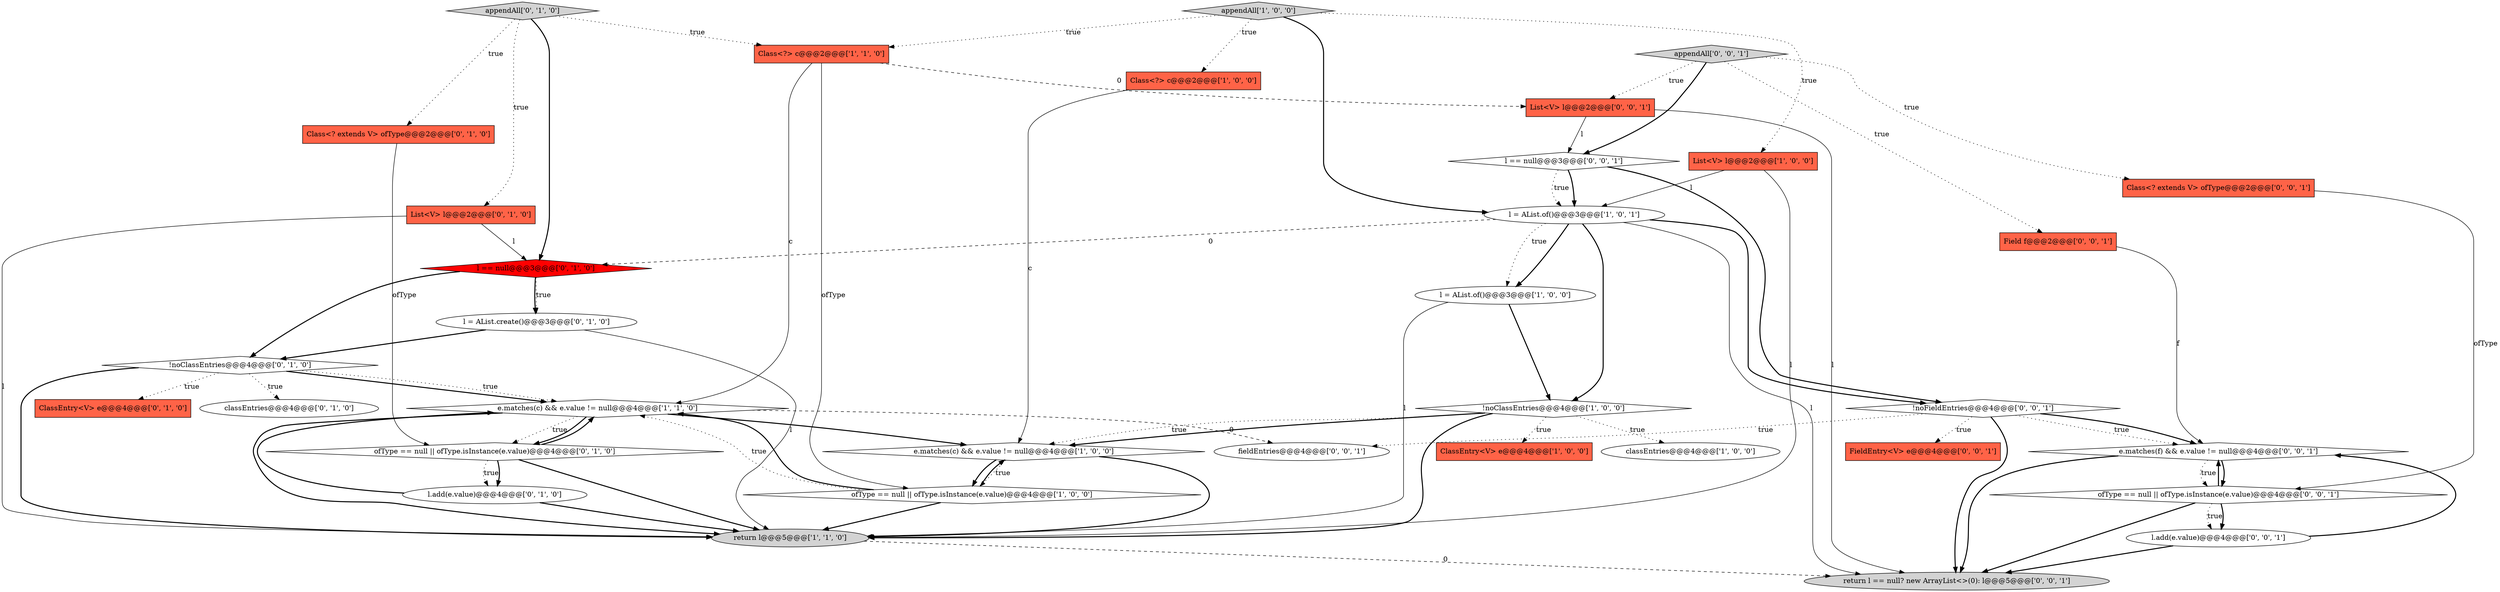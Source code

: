 digraph {
34 [style = filled, label = "return l == null? new ArrayList<>(0): l@@@5@@@['0', '0', '1']", fillcolor = lightgray, shape = ellipse image = "AAA0AAABBB3BBB"];
21 [style = filled, label = "l == null@@@3@@@['0', '1', '0']", fillcolor = red, shape = diamond image = "AAA1AAABBB2BBB"];
12 [style = filled, label = "l = AList.of()@@@3@@@['1', '0', '1']", fillcolor = white, shape = ellipse image = "AAA0AAABBB1BBB"];
9 [style = filled, label = "List<V> l@@@2@@@['1', '0', '0']", fillcolor = tomato, shape = box image = "AAA0AAABBB1BBB"];
15 [style = filled, label = "appendAll['0', '1', '0']", fillcolor = lightgray, shape = diamond image = "AAA0AAABBB2BBB"];
20 [style = filled, label = "l.add(e.value)@@@4@@@['0', '1', '0']", fillcolor = white, shape = ellipse image = "AAA0AAABBB2BBB"];
30 [style = filled, label = "Field f@@@2@@@['0', '0', '1']", fillcolor = tomato, shape = box image = "AAA0AAABBB3BBB"];
0 [style = filled, label = "l = AList.of()@@@3@@@['1', '0', '0']", fillcolor = white, shape = ellipse image = "AAA0AAABBB1BBB"];
16 [style = filled, label = "classEntries@@@4@@@['0', '1', '0']", fillcolor = white, shape = ellipse image = "AAA0AAABBB2BBB"];
24 [style = filled, label = "appendAll['0', '0', '1']", fillcolor = lightgray, shape = diamond image = "AAA0AAABBB3BBB"];
4 [style = filled, label = "ofType == null || ofType.isInstance(e.value)@@@4@@@['1', '0', '0']", fillcolor = white, shape = diamond image = "AAA0AAABBB1BBB"];
8 [style = filled, label = "Class<?> c@@@2@@@['1', '0', '0']", fillcolor = tomato, shape = box image = "AAA0AAABBB1BBB"];
1 [style = filled, label = "!noClassEntries@@@4@@@['1', '0', '0']", fillcolor = white, shape = diamond image = "AAA0AAABBB1BBB"];
13 [style = filled, label = "List<V> l@@@2@@@['0', '1', '0']", fillcolor = tomato, shape = box image = "AAA0AAABBB2BBB"];
19 [style = filled, label = "l = AList.create()@@@3@@@['0', '1', '0']", fillcolor = white, shape = ellipse image = "AAA0AAABBB2BBB"];
17 [style = filled, label = "ClassEntry<V> e@@@4@@@['0', '1', '0']", fillcolor = tomato, shape = box image = "AAA0AAABBB2BBB"];
3 [style = filled, label = "e.matches(c) && e.value != null@@@4@@@['1', '0', '0']", fillcolor = white, shape = diamond image = "AAA0AAABBB1BBB"];
25 [style = filled, label = "e.matches(f) && e.value != null@@@4@@@['0', '0', '1']", fillcolor = white, shape = diamond image = "AAA0AAABBB3BBB"];
10 [style = filled, label = "e.matches(c) && e.value != null@@@4@@@['1', '1', '0']", fillcolor = white, shape = diamond image = "AAA0AAABBB1BBB"];
22 [style = filled, label = "Class<? extends V> ofType@@@2@@@['0', '1', '0']", fillcolor = tomato, shape = box image = "AAA0AAABBB2BBB"];
29 [style = filled, label = "l.add(e.value)@@@4@@@['0', '0', '1']", fillcolor = white, shape = ellipse image = "AAA0AAABBB3BBB"];
14 [style = filled, label = "!noClassEntries@@@4@@@['0', '1', '0']", fillcolor = white, shape = diamond image = "AAA0AAABBB2BBB"];
2 [style = filled, label = "ClassEntry<V> e@@@4@@@['1', '0', '0']", fillcolor = tomato, shape = box image = "AAA0AAABBB1BBB"];
32 [style = filled, label = "!noFieldEntries@@@4@@@['0', '0', '1']", fillcolor = white, shape = diamond image = "AAA0AAABBB3BBB"];
28 [style = filled, label = "FieldEntry<V> e@@@4@@@['0', '0', '1']", fillcolor = tomato, shape = box image = "AAA0AAABBB3BBB"];
27 [style = filled, label = "l == null@@@3@@@['0', '0', '1']", fillcolor = white, shape = diamond image = "AAA0AAABBB3BBB"];
18 [style = filled, label = "ofType == null || ofType.isInstance(e.value)@@@4@@@['0', '1', '0']", fillcolor = white, shape = diamond image = "AAA0AAABBB2BBB"];
7 [style = filled, label = "classEntries@@@4@@@['1', '0', '0']", fillcolor = white, shape = ellipse image = "AAA0AAABBB1BBB"];
11 [style = filled, label = "Class<?> c@@@2@@@['1', '1', '0']", fillcolor = tomato, shape = box image = "AAA0AAABBB1BBB"];
31 [style = filled, label = "List<V> l@@@2@@@['0', '0', '1']", fillcolor = tomato, shape = box image = "AAA0AAABBB3BBB"];
6 [style = filled, label = "appendAll['1', '0', '0']", fillcolor = lightgray, shape = diamond image = "AAA0AAABBB1BBB"];
23 [style = filled, label = "ofType == null || ofType.isInstance(e.value)@@@4@@@['0', '0', '1']", fillcolor = white, shape = diamond image = "AAA0AAABBB3BBB"];
26 [style = filled, label = "Class<? extends V> ofType@@@2@@@['0', '0', '1']", fillcolor = tomato, shape = box image = "AAA0AAABBB3BBB"];
5 [style = filled, label = "return l@@@5@@@['1', '1', '0']", fillcolor = lightgray, shape = ellipse image = "AAA0AAABBB1BBB"];
33 [style = filled, label = "fieldEntries@@@4@@@['0', '0', '1']", fillcolor = white, shape = ellipse image = "AAA0AAABBB3BBB"];
10->18 [style = dotted, label="true"];
1->5 [style = bold, label=""];
22->18 [style = solid, label="ofType"];
4->10 [style = bold, label=""];
4->3 [style = bold, label=""];
10->18 [style = bold, label=""];
23->25 [style = bold, label=""];
32->28 [style = dotted, label="true"];
27->32 [style = bold, label=""];
21->19 [style = bold, label=""];
31->34 [style = solid, label="l"];
27->12 [style = bold, label=""];
25->34 [style = bold, label=""];
4->10 [style = dotted, label="true"];
15->21 [style = bold, label=""];
25->23 [style = bold, label=""];
0->5 [style = solid, label="l"];
24->31 [style = dotted, label="true"];
14->5 [style = bold, label=""];
20->10 [style = bold, label=""];
1->3 [style = bold, label=""];
30->25 [style = solid, label="f"];
12->32 [style = bold, label=""];
3->4 [style = dotted, label="true"];
14->10 [style = bold, label=""];
10->3 [style = bold, label=""];
29->25 [style = bold, label=""];
15->22 [style = dotted, label="true"];
24->30 [style = dotted, label="true"];
10->33 [style = dashed, label="0"];
32->34 [style = bold, label=""];
18->20 [style = dotted, label="true"];
29->34 [style = bold, label=""];
27->12 [style = dotted, label="true"];
12->1 [style = bold, label=""];
12->0 [style = bold, label=""];
3->4 [style = bold, label=""];
5->34 [style = dashed, label="0"];
14->10 [style = dotted, label="true"];
32->33 [style = dotted, label="true"];
11->4 [style = solid, label="ofType"];
12->21 [style = dashed, label="0"];
19->5 [style = solid, label="l"];
15->13 [style = dotted, label="true"];
1->3 [style = dotted, label="true"];
1->7 [style = dotted, label="true"];
9->12 [style = solid, label="l"];
31->27 [style = solid, label="l"];
14->17 [style = dotted, label="true"];
14->16 [style = dotted, label="true"];
8->3 [style = solid, label="c"];
11->10 [style = solid, label="c"];
12->34 [style = solid, label="l"];
3->5 [style = bold, label=""];
13->21 [style = solid, label="l"];
32->25 [style = dotted, label="true"];
18->20 [style = bold, label=""];
10->5 [style = bold, label=""];
19->14 [style = bold, label=""];
18->10 [style = bold, label=""];
6->9 [style = dotted, label="true"];
24->26 [style = dotted, label="true"];
11->31 [style = dashed, label="0"];
6->8 [style = dotted, label="true"];
0->1 [style = bold, label=""];
18->5 [style = bold, label=""];
21->19 [style = dotted, label="true"];
32->25 [style = bold, label=""];
15->11 [style = dotted, label="true"];
12->0 [style = dotted, label="true"];
23->34 [style = bold, label=""];
13->5 [style = solid, label="l"];
25->23 [style = dotted, label="true"];
6->11 [style = dotted, label="true"];
20->5 [style = bold, label=""];
23->29 [style = dotted, label="true"];
1->2 [style = dotted, label="true"];
9->5 [style = solid, label="l"];
26->23 [style = solid, label="ofType"];
23->29 [style = bold, label=""];
4->5 [style = bold, label=""];
24->27 [style = bold, label=""];
21->14 [style = bold, label=""];
6->12 [style = bold, label=""];
}
